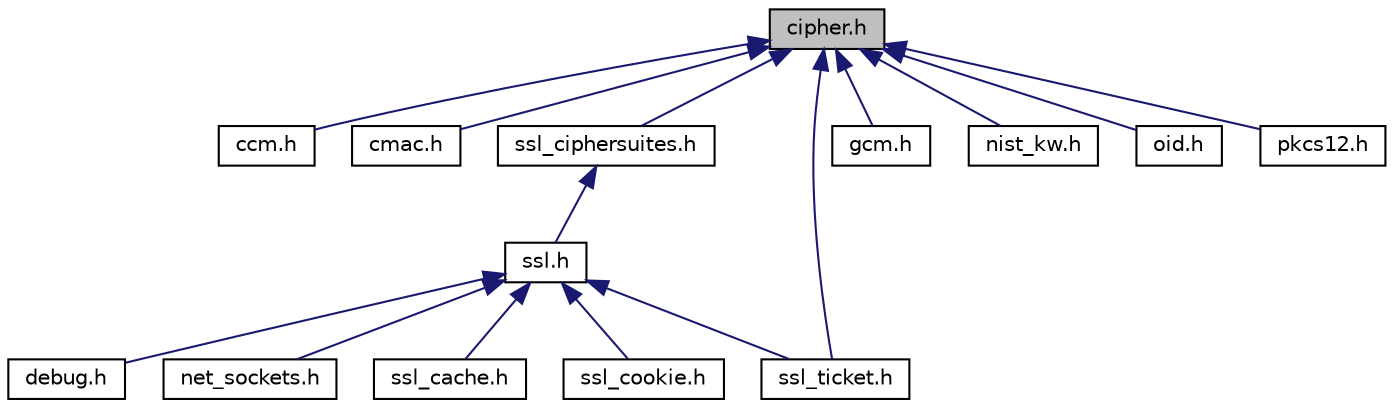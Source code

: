digraph "cipher.h"
{
  bgcolor="transparent";
  edge [fontname="Helvetica",fontsize="10",labelfontname="Helvetica",labelfontsize="10"];
  node [fontname="Helvetica",fontsize="10",shape=record];
  Node9 [label="cipher.h",height=0.2,width=0.4,color="black", fillcolor="grey75", style="filled", fontcolor="black"];
  Node9 -> Node10 [dir="back",color="midnightblue",fontsize="10",style="solid",fontname="Helvetica"];
  Node10 [label="ccm.h",height=0.2,width=0.4,color="black",URL="$ccm_8h.html",tooltip="This file provides an API for the CCM authenticated encryption mode for block ciphers. "];
  Node9 -> Node11 [dir="back",color="midnightblue",fontsize="10",style="solid",fontname="Helvetica"];
  Node11 [label="cmac.h",height=0.2,width=0.4,color="black",URL="$cmac_8h.html",tooltip="This file contains CMAC definitions and functions. "];
  Node9 -> Node12 [dir="back",color="midnightblue",fontsize="10",style="solid",fontname="Helvetica"];
  Node12 [label="ssl_ciphersuites.h",height=0.2,width=0.4,color="black",URL="$ssl__ciphersuites_8h.html",tooltip="SSL Ciphersuites for mbed TLS. "];
  Node12 -> Node13 [dir="back",color="midnightblue",fontsize="10",style="solid",fontname="Helvetica"];
  Node13 [label="ssl.h",height=0.2,width=0.4,color="black",URL="$ssl_8h.html",tooltip="SSL/TLS functions. "];
  Node13 -> Node14 [dir="back",color="midnightblue",fontsize="10",style="solid",fontname="Helvetica"];
  Node14 [label="debug.h",height=0.2,width=0.4,color="black",URL="$debug_8h.html",tooltip="Functions for controlling and providing debug output from the library. "];
  Node13 -> Node15 [dir="back",color="midnightblue",fontsize="10",style="solid",fontname="Helvetica"];
  Node15 [label="net_sockets.h",height=0.2,width=0.4,color="black",URL="$net__sockets_8h.html",tooltip="Network sockets abstraction layer to integrate Mbed TLS into a BSD-style sockets API. "];
  Node13 -> Node16 [dir="back",color="midnightblue",fontsize="10",style="solid",fontname="Helvetica"];
  Node16 [label="ssl_cache.h",height=0.2,width=0.4,color="black",URL="$ssl__cache_8h.html",tooltip="SSL session cache implementation. "];
  Node13 -> Node17 [dir="back",color="midnightblue",fontsize="10",style="solid",fontname="Helvetica"];
  Node17 [label="ssl_cookie.h",height=0.2,width=0.4,color="black",URL="$ssl__cookie_8h.html",tooltip="DTLS cookie callbacks implementation. "];
  Node13 -> Node18 [dir="back",color="midnightblue",fontsize="10",style="solid",fontname="Helvetica"];
  Node18 [label="ssl_ticket.h",height=0.2,width=0.4,color="black",URL="$ssl__ticket_8h.html",tooltip="TLS server ticket callbacks implementation. "];
  Node9 -> Node19 [dir="back",color="midnightblue",fontsize="10",style="solid",fontname="Helvetica"];
  Node19 [label="gcm.h",height=0.2,width=0.4,color="black",URL="$gcm_8h.html",tooltip="This file contains GCM definitions and functions. "];
  Node9 -> Node20 [dir="back",color="midnightblue",fontsize="10",style="solid",fontname="Helvetica"];
  Node20 [label="nist_kw.h",height=0.2,width=0.4,color="black",URL="$nist__kw_8h.html",tooltip="This file provides an API for key wrapping (KW) and key wrapping with padding (KWP) as defined in NIS..."];
  Node9 -> Node21 [dir="back",color="midnightblue",fontsize="10",style="solid",fontname="Helvetica"];
  Node21 [label="oid.h",height=0.2,width=0.4,color="black",URL="$oid_8h.html",tooltip="Object Identifier (OID) database. "];
  Node9 -> Node22 [dir="back",color="midnightblue",fontsize="10",style="solid",fontname="Helvetica"];
  Node22 [label="pkcs12.h",height=0.2,width=0.4,color="black",URL="$pkcs12_8h.html",tooltip="PKCS#12 Personal Information Exchange Syntax. "];
  Node9 -> Node18 [dir="back",color="midnightblue",fontsize="10",style="solid",fontname="Helvetica"];
}
